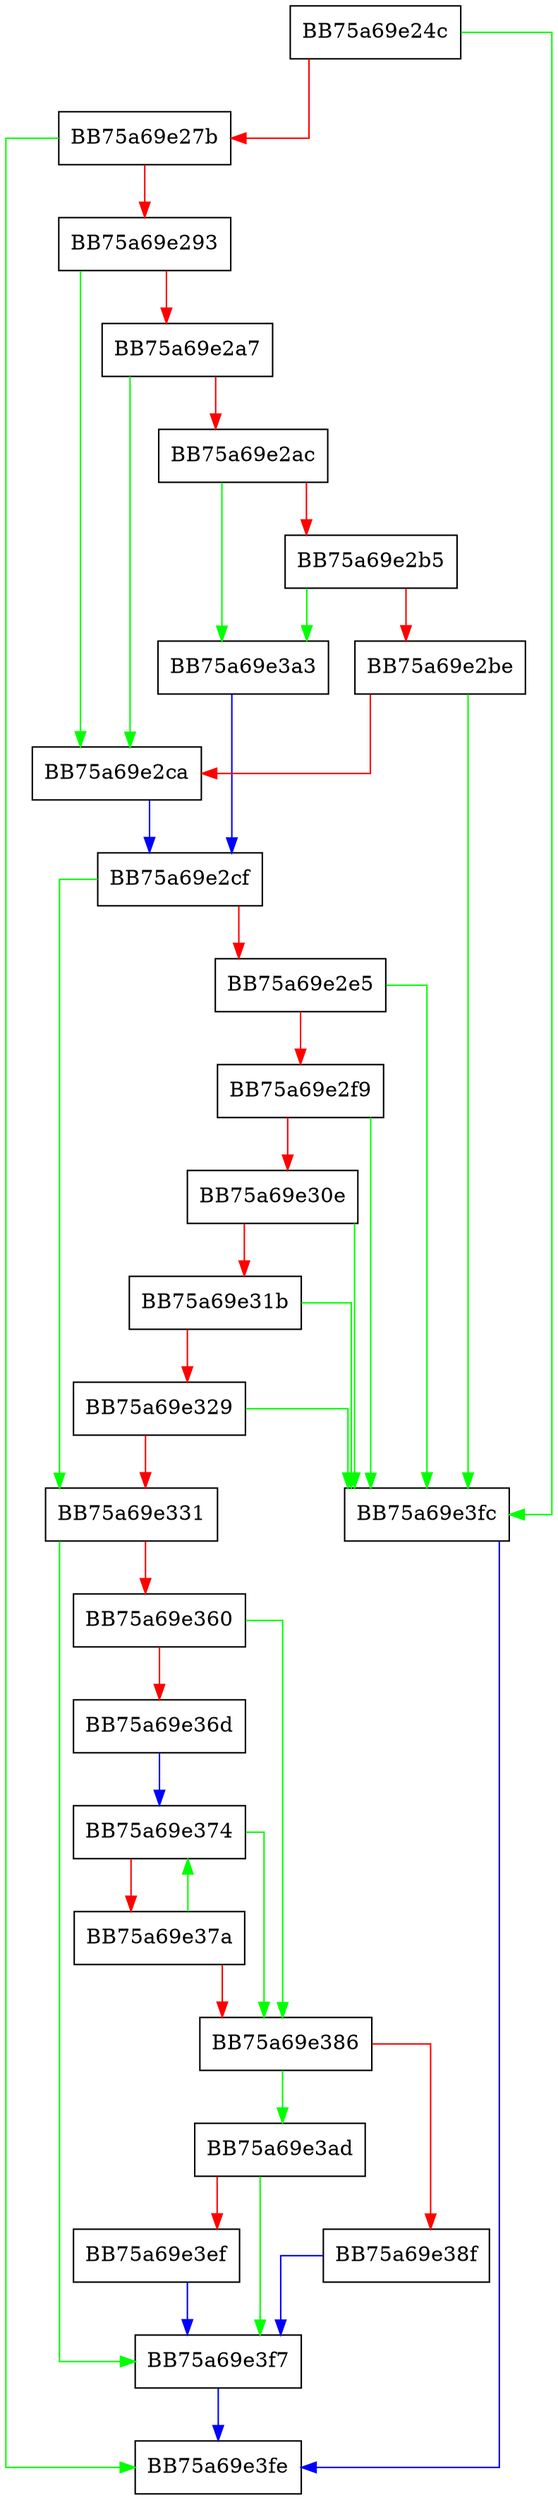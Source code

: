 digraph MapViewOfFileWorker {
  node [shape="box"];
  graph [splines=ortho];
  BB75a69e24c -> BB75a69e3fc [color="green"];
  BB75a69e24c -> BB75a69e27b [color="red"];
  BB75a69e27b -> BB75a69e3fe [color="green"];
  BB75a69e27b -> BB75a69e293 [color="red"];
  BB75a69e293 -> BB75a69e2ca [color="green"];
  BB75a69e293 -> BB75a69e2a7 [color="red"];
  BB75a69e2a7 -> BB75a69e2ca [color="green"];
  BB75a69e2a7 -> BB75a69e2ac [color="red"];
  BB75a69e2ac -> BB75a69e3a3 [color="green"];
  BB75a69e2ac -> BB75a69e2b5 [color="red"];
  BB75a69e2b5 -> BB75a69e3a3 [color="green"];
  BB75a69e2b5 -> BB75a69e2be [color="red"];
  BB75a69e2be -> BB75a69e3fc [color="green"];
  BB75a69e2be -> BB75a69e2ca [color="red"];
  BB75a69e2ca -> BB75a69e2cf [color="blue"];
  BB75a69e2cf -> BB75a69e331 [color="green"];
  BB75a69e2cf -> BB75a69e2e5 [color="red"];
  BB75a69e2e5 -> BB75a69e3fc [color="green"];
  BB75a69e2e5 -> BB75a69e2f9 [color="red"];
  BB75a69e2f9 -> BB75a69e3fc [color="green"];
  BB75a69e2f9 -> BB75a69e30e [color="red"];
  BB75a69e30e -> BB75a69e3fc [color="green"];
  BB75a69e30e -> BB75a69e31b [color="red"];
  BB75a69e31b -> BB75a69e3fc [color="green"];
  BB75a69e31b -> BB75a69e329 [color="red"];
  BB75a69e329 -> BB75a69e3fc [color="green"];
  BB75a69e329 -> BB75a69e331 [color="red"];
  BB75a69e331 -> BB75a69e3f7 [color="green"];
  BB75a69e331 -> BB75a69e360 [color="red"];
  BB75a69e360 -> BB75a69e386 [color="green"];
  BB75a69e360 -> BB75a69e36d [color="red"];
  BB75a69e36d -> BB75a69e374 [color="blue"];
  BB75a69e374 -> BB75a69e386 [color="green"];
  BB75a69e374 -> BB75a69e37a [color="red"];
  BB75a69e37a -> BB75a69e374 [color="green"];
  BB75a69e37a -> BB75a69e386 [color="red"];
  BB75a69e386 -> BB75a69e3ad [color="green"];
  BB75a69e386 -> BB75a69e38f [color="red"];
  BB75a69e38f -> BB75a69e3f7 [color="blue"];
  BB75a69e3a3 -> BB75a69e2cf [color="blue"];
  BB75a69e3ad -> BB75a69e3f7 [color="green"];
  BB75a69e3ad -> BB75a69e3ef [color="red"];
  BB75a69e3ef -> BB75a69e3f7 [color="blue"];
  BB75a69e3f7 -> BB75a69e3fe [color="blue"];
  BB75a69e3fc -> BB75a69e3fe [color="blue"];
}